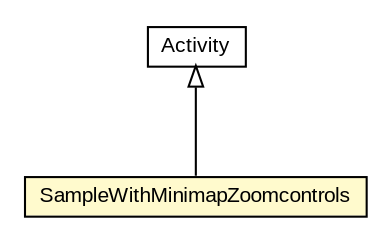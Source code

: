 #!/usr/local/bin/dot
#
# Class diagram 
# Generated by UMLGraph version R5_6-24-gf6e263 (http://www.umlgraph.org/)
#

digraph G {
	edge [fontname="arial",fontsize=10,labelfontname="arial",labelfontsize=10];
	node [fontname="arial",fontsize=10,shape=plaintext];
	nodesep=0.25;
	ranksep=0.5;
	// org.osmdroid.samples.SampleWithMinimapZoomcontrols
	c132388 [label=<<table title="org.osmdroid.samples.SampleWithMinimapZoomcontrols" border="0" cellborder="1" cellspacing="0" cellpadding="2" port="p" bgcolor="lemonChiffon" href="./SampleWithMinimapZoomcontrols.html">
		<tr><td><table border="0" cellspacing="0" cellpadding="1">
<tr><td align="center" balign="center"> SampleWithMinimapZoomcontrols </td></tr>
		</table></td></tr>
		</table>>, URL="./SampleWithMinimapZoomcontrols.html", fontname="arial", fontcolor="black", fontsize=10.0];
	//org.osmdroid.samples.SampleWithMinimapZoomcontrols extends Activity
	c132606:p -> c132388:p [dir=back,arrowtail=empty];
	// Activity
	c132606[label=<<table title="Activity" border="0" cellborder="1" cellspacing="0" cellpadding="2" port="p" href="http://java.sun.com/j2se/1.4.2/docs/api//Activity.html">
		<tr><td><table border="0" cellspacing="0" cellpadding="1">
<tr><td align="center" balign="center"> Activity </td></tr>
		</table></td></tr>
		</table>>, fontname="arial", fontcolor="black", fontsize=10.0];
}

